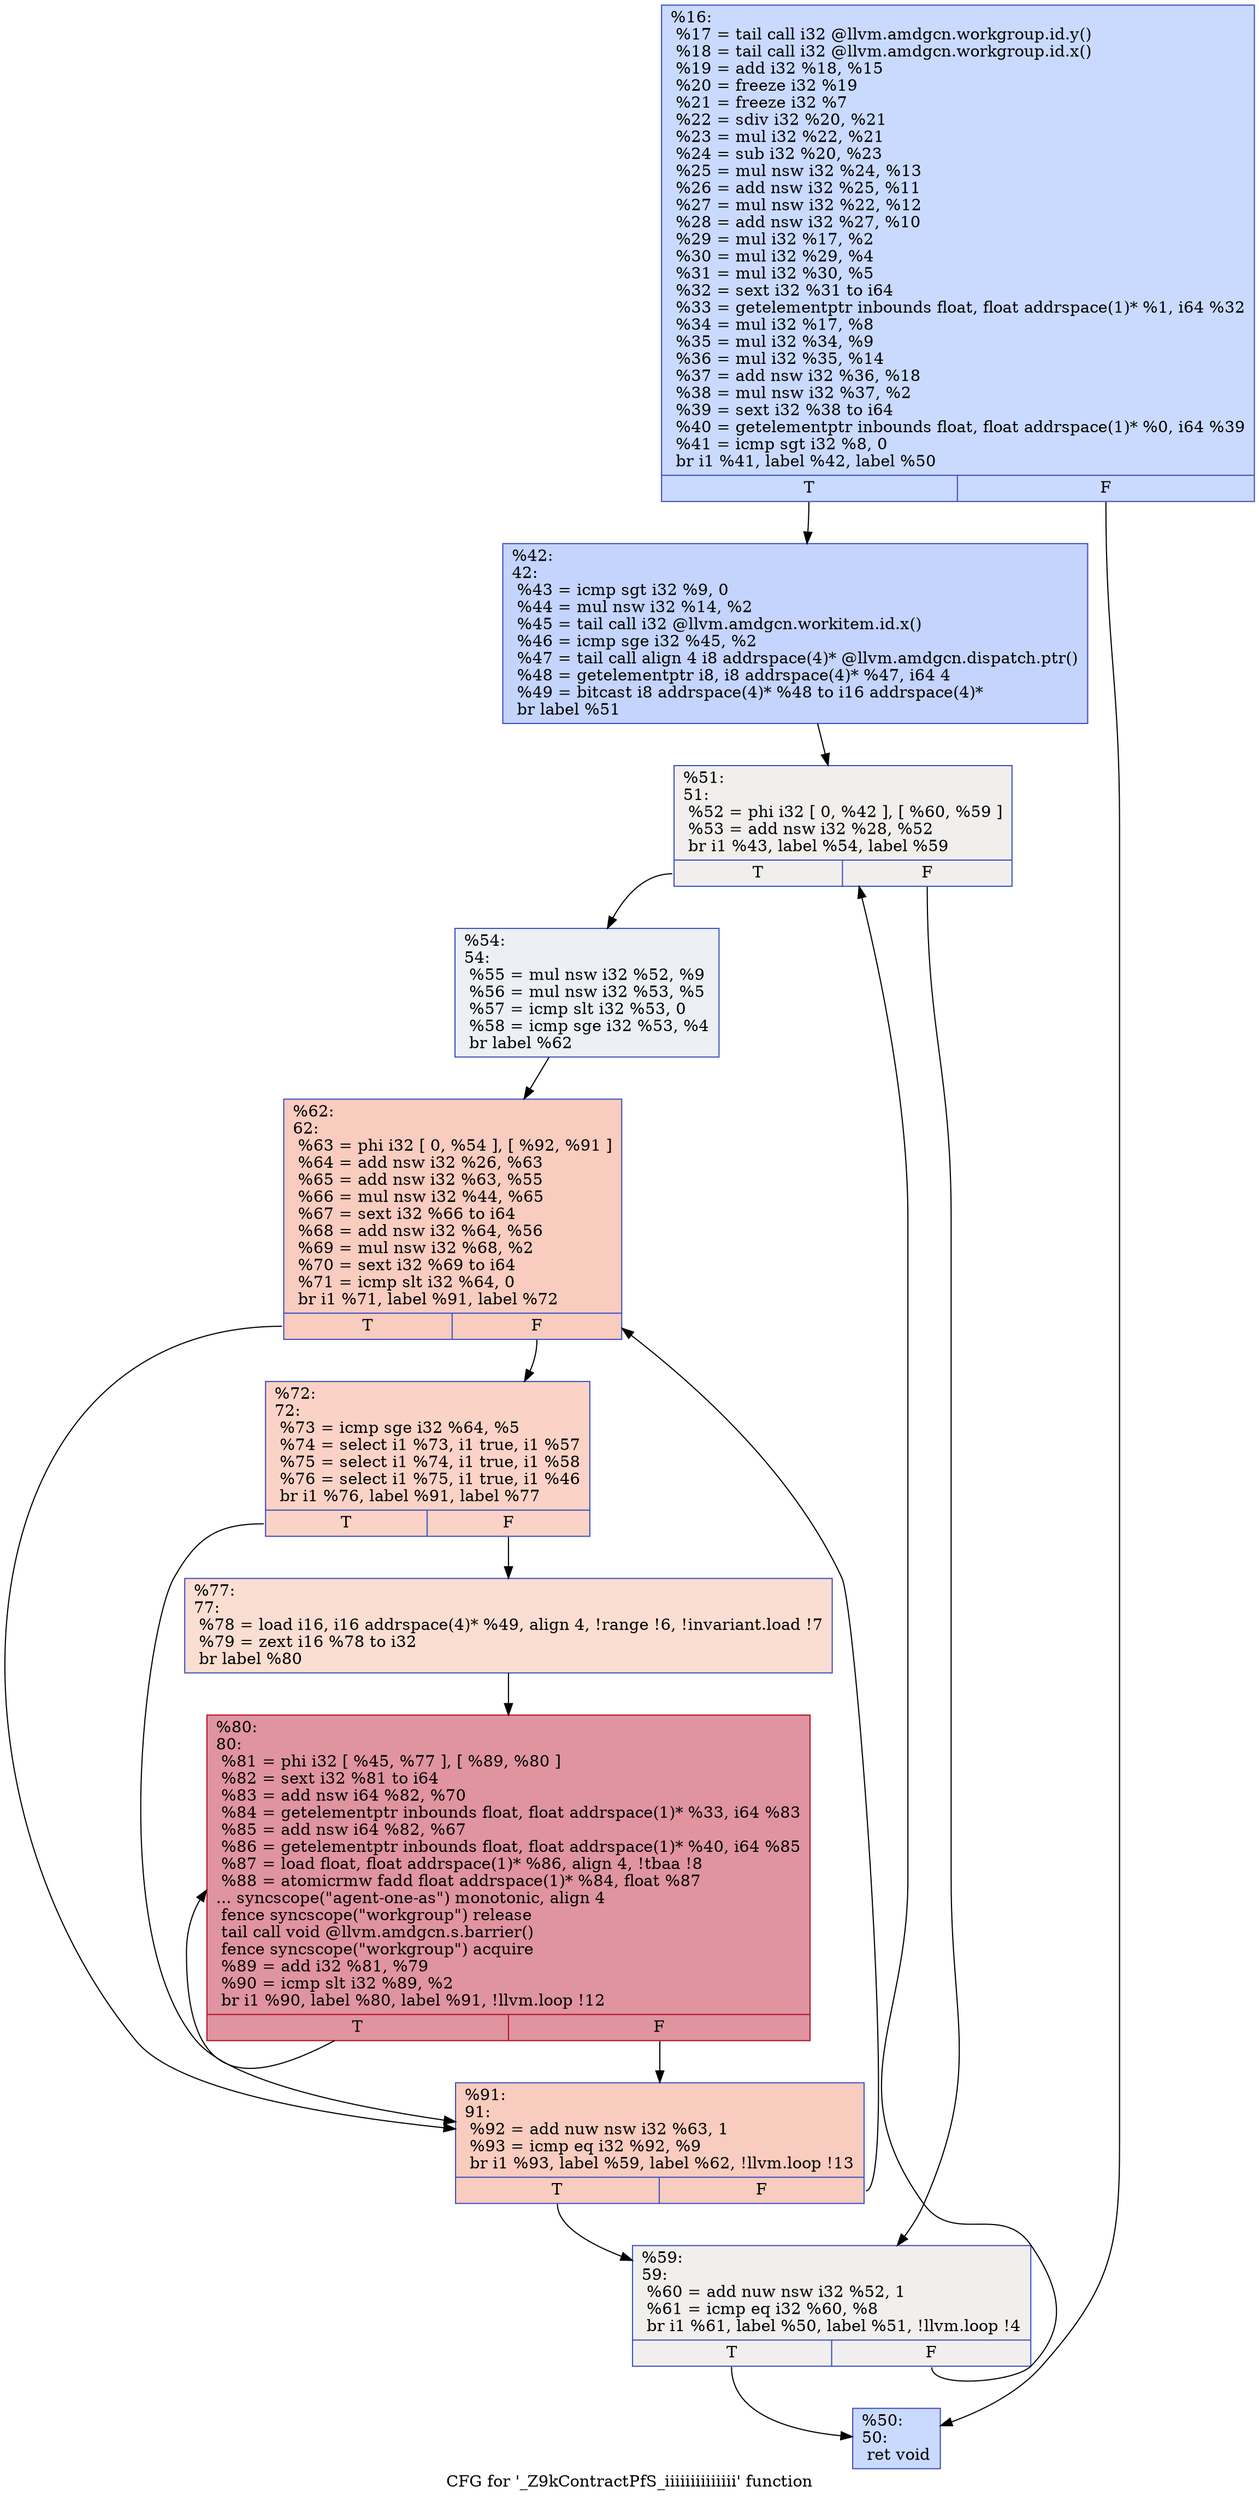 digraph "CFG for '_Z9kContractPfS_iiiiiiiiiiiiii' function" {
	label="CFG for '_Z9kContractPfS_iiiiiiiiiiiiii' function";

	Node0x5813180 [shape=record,color="#3d50c3ff", style=filled, fillcolor="#88abfd70",label="{%16:\l  %17 = tail call i32 @llvm.amdgcn.workgroup.id.y()\l  %18 = tail call i32 @llvm.amdgcn.workgroup.id.x()\l  %19 = add i32 %18, %15\l  %20 = freeze i32 %19\l  %21 = freeze i32 %7\l  %22 = sdiv i32 %20, %21\l  %23 = mul i32 %22, %21\l  %24 = sub i32 %20, %23\l  %25 = mul nsw i32 %24, %13\l  %26 = add nsw i32 %25, %11\l  %27 = mul nsw i32 %22, %12\l  %28 = add nsw i32 %27, %10\l  %29 = mul i32 %17, %2\l  %30 = mul i32 %29, %4\l  %31 = mul i32 %30, %5\l  %32 = sext i32 %31 to i64\l  %33 = getelementptr inbounds float, float addrspace(1)* %1, i64 %32\l  %34 = mul i32 %17, %8\l  %35 = mul i32 %34, %9\l  %36 = mul i32 %35, %14\l  %37 = add nsw i32 %36, %18\l  %38 = mul nsw i32 %37, %2\l  %39 = sext i32 %38 to i64\l  %40 = getelementptr inbounds float, float addrspace(1)* %0, i64 %39\l  %41 = icmp sgt i32 %8, 0\l  br i1 %41, label %42, label %50\l|{<s0>T|<s1>F}}"];
	Node0x5813180:s0 -> Node0x5815650;
	Node0x5813180:s1 -> Node0x58156e0;
	Node0x5815650 [shape=record,color="#3d50c3ff", style=filled, fillcolor="#7a9df870",label="{%42:\l42:                                               \l  %43 = icmp sgt i32 %9, 0\l  %44 = mul nsw i32 %14, %2\l  %45 = tail call i32 @llvm.amdgcn.workitem.id.x()\l  %46 = icmp sge i32 %45, %2\l  %47 = tail call align 4 i8 addrspace(4)* @llvm.amdgcn.dispatch.ptr()\l  %48 = getelementptr i8, i8 addrspace(4)* %47, i64 4\l  %49 = bitcast i8 addrspace(4)* %48 to i16 addrspace(4)*\l  br label %51\l}"];
	Node0x5815650 -> Node0x5815f30;
	Node0x58156e0 [shape=record,color="#3d50c3ff", style=filled, fillcolor="#88abfd70",label="{%50:\l50:                                               \l  ret void\l}"];
	Node0x5815f30 [shape=record,color="#3d50c3ff", style=filled, fillcolor="#e0dbd870",label="{%51:\l51:                                               \l  %52 = phi i32 [ 0, %42 ], [ %60, %59 ]\l  %53 = add nsw i32 %28, %52\l  br i1 %43, label %54, label %59\l|{<s0>T|<s1>F}}"];
	Node0x5815f30:s0 -> Node0x5816240;
	Node0x5815f30:s1 -> Node0x58160b0;
	Node0x5816240 [shape=record,color="#3d50c3ff", style=filled, fillcolor="#d4dbe670",label="{%54:\l54:                                               \l  %55 = mul nsw i32 %52, %9\l  %56 = mul nsw i32 %53, %5\l  %57 = icmp slt i32 %53, 0\l  %58 = icmp sge i32 %53, %4\l  br label %62\l}"];
	Node0x5816240 -> Node0x58165c0;
	Node0x58160b0 [shape=record,color="#3d50c3ff", style=filled, fillcolor="#e0dbd870",label="{%59:\l59:                                               \l  %60 = add nuw nsw i32 %52, 1\l  %61 = icmp eq i32 %60, %8\l  br i1 %61, label %50, label %51, !llvm.loop !4\l|{<s0>T|<s1>F}}"];
	Node0x58160b0:s0 -> Node0x58156e0;
	Node0x58160b0:s1 -> Node0x5815f30;
	Node0x58165c0 [shape=record,color="#3d50c3ff", style=filled, fillcolor="#f08b6e70",label="{%62:\l62:                                               \l  %63 = phi i32 [ 0, %54 ], [ %92, %91 ]\l  %64 = add nsw i32 %26, %63\l  %65 = add nsw i32 %63, %55\l  %66 = mul nsw i32 %44, %65\l  %67 = sext i32 %66 to i64\l  %68 = add nsw i32 %64, %56\l  %69 = mul nsw i32 %68, %2\l  %70 = sext i32 %69 to i64\l  %71 = icmp slt i32 %64, 0\l  br i1 %71, label %91, label %72\l|{<s0>T|<s1>F}}"];
	Node0x58165c0:s0 -> Node0x5817380;
	Node0x58165c0:s1 -> Node0x5817b10;
	Node0x5817b10 [shape=record,color="#3d50c3ff", style=filled, fillcolor="#f59c7d70",label="{%72:\l72:                                               \l  %73 = icmp sge i32 %64, %5\l  %74 = select i1 %73, i1 true, i1 %57\l  %75 = select i1 %74, i1 true, i1 %58\l  %76 = select i1 %75, i1 true, i1 %46\l  br i1 %76, label %91, label %77\l|{<s0>T|<s1>F}}"];
	Node0x5817b10:s0 -> Node0x5817380;
	Node0x5817b10:s1 -> Node0x5817f20;
	Node0x5817f20 [shape=record,color="#3d50c3ff", style=filled, fillcolor="#f7b59970",label="{%77:\l77:                                               \l  %78 = load i16, i16 addrspace(4)* %49, align 4, !range !6, !invariant.load !7\l  %79 = zext i16 %78 to i32\l  br label %80\l}"];
	Node0x5817f20 -> Node0x58183f0;
	Node0x58183f0 [shape=record,color="#b70d28ff", style=filled, fillcolor="#b70d2870",label="{%80:\l80:                                               \l  %81 = phi i32 [ %45, %77 ], [ %89, %80 ]\l  %82 = sext i32 %81 to i64\l  %83 = add nsw i64 %82, %70\l  %84 = getelementptr inbounds float, float addrspace(1)* %33, i64 %83\l  %85 = add nsw i64 %82, %67\l  %86 = getelementptr inbounds float, float addrspace(1)* %40, i64 %85\l  %87 = load float, float addrspace(1)* %86, align 4, !tbaa !8\l  %88 = atomicrmw fadd float addrspace(1)* %84, float %87\l... syncscope(\"agent-one-as\") monotonic, align 4\l  fence syncscope(\"workgroup\") release\l  tail call void @llvm.amdgcn.s.barrier()\l  fence syncscope(\"workgroup\") acquire\l  %89 = add i32 %81, %79\l  %90 = icmp slt i32 %89, %2\l  br i1 %90, label %80, label %91, !llvm.loop !12\l|{<s0>T|<s1>F}}"];
	Node0x58183f0:s0 -> Node0x58183f0;
	Node0x58183f0:s1 -> Node0x5817380;
	Node0x5817380 [shape=record,color="#3d50c3ff", style=filled, fillcolor="#f08b6e70",label="{%91:\l91:                                               \l  %92 = add nuw nsw i32 %63, 1\l  %93 = icmp eq i32 %92, %9\l  br i1 %93, label %59, label %62, !llvm.loop !13\l|{<s0>T|<s1>F}}"];
	Node0x5817380:s0 -> Node0x58160b0;
	Node0x5817380:s1 -> Node0x58165c0;
}
